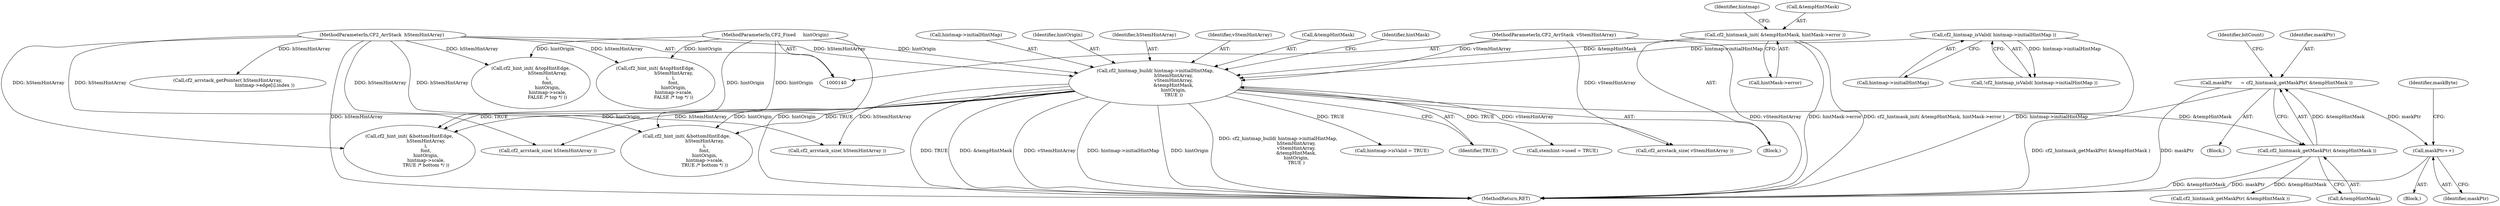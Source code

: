 digraph "0_savannah_2cdc4562f873237f1c77d43540537c7a721d3fd8@pointer" {
"1000342" [label="(Call,maskPtr++)"];
"1000216" [label="(Call,maskPtr      = cf2_hintmask_getMaskPtr( &tempHintMask ))"];
"1000218" [label="(Call,cf2_hintmask_getMaskPtr( &tempHintMask ))"];
"1000175" [label="(Call,cf2_hintmap_build( hintmap->initialHintMap,\n                         hStemHintArray,\n                         vStemHintArray,\n                         &tempHintMask,\n                         hintOrigin,\n                         TRUE ))"];
"1000164" [label="(Call,cf2_hintmap_isValid( hintmap->initialHintMap ))"];
"1000169" [label="(Call,cf2_hintmask_init( &tempHintMask, hintMask->error ))"];
"1000145" [label="(MethodParameterIn,CF2_Fixed     hintOrigin)"];
"1000142" [label="(MethodParameterIn,CF2_ArrStack  hStemHintArray)"];
"1000143" [label="(MethodParameterIn,CF2_ArrStack  vStemHintArray)"];
"1000165" [label="(Call,hintmap->initialHintMap)"];
"1000177" [label="(Identifier,hintmap)"];
"1000172" [label="(Call,hintMask->error)"];
"1000343" [label="(Identifier,maskPtr)"];
"1000345" [label="(Identifier,maskByte)"];
"1000219" [label="(Call,&tempHintMask)"];
"1000164" [label="(Call,cf2_hintmap_isValid( hintmap->initialHintMap ))"];
"1000176" [label="(Call,hintmap->initialHintMap)"];
"1000223" [label="(Call,cf2_arrstack_size( hStemHintArray ))"];
"1000183" [label="(Identifier,hintOrigin)"];
"1000169" [label="(Call,cf2_hintmask_init( &tempHintMask, hintMask->error ))"];
"1000195" [label="(Call,cf2_arrstack_size( vStemHintArray ))"];
"1000179" [label="(Identifier,hStemHintArray)"];
"1000170" [label="(Call,&tempHintMask)"];
"1000222" [label="(Identifier,bitCount)"];
"1000180" [label="(Identifier,vStemHintArray)"];
"1000284" [label="(Call,cf2_hint_init( &bottomHintEdge,\n                       hStemHintArray,\n                       i,\n                       font,\n                       hintOrigin,\n                       hintmap->scale,\n                       TRUE /* bottom */ ))"];
"1000218" [label="(Call,cf2_hintmask_getMaskPtr( &tempHintMask ))"];
"1000147" [label="(Block,)"];
"1000444" [label="(Call,cf2_hint_init( &bottomHintEdge,\n                         hStemHintArray,\n                         i,\n                         font,\n                         hintOrigin,\n                         hintmap->scale,\n                         TRUE /* bottom */ ))"];
"1000163" [label="(Call,!cf2_hintmap_isValid( hintmap->initialHintMap ))"];
"1000419" [label="(Call,cf2_hintmask_getMaskPtr( &tempHintMask ))"];
"1000342" [label="(Call,maskPtr++)"];
"1000181" [label="(Call,&tempHintMask)"];
"1000193" [label="(Call,cf2_arrstack_size( hStemHintArray ))"];
"1000521" [label="(Call,cf2_arrstack_getPointer( hStemHintArray,\n                                                   hintmap->edge[i].index ))"];
"1000566" [label="(Call,hintmap->isValid = TRUE)"];
"1000217" [label="(Identifier,maskPtr)"];
"1000143" [label="(MethodParameterIn,CF2_ArrStack  vStemHintArray)"];
"1000574" [label="(MethodReturn,RET)"];
"1000142" [label="(MethodParameterIn,CF2_ArrStack  hStemHintArray)"];
"1000295" [label="(Call,cf2_hint_init( &topHintEdge,\n                       hStemHintArray,\n                       i,\n                       font,\n                       hintOrigin,\n                       hintmap->scale,\n                       FALSE /* top */ ))"];
"1000188" [label="(Identifier,hintMask)"];
"1000455" [label="(Call,cf2_hint_init( &topHintEdge,\n                         hStemHintArray,\n                         i,\n                         font,\n                         hintOrigin,\n                         hintmap->scale,\n                         FALSE /* top */ ))"];
"1000341" [label="(Block,)"];
"1000216" [label="(Call,maskPtr      = cf2_hintmask_getMaskPtr( &tempHintMask ))"];
"1000184" [label="(Identifier,TRUE)"];
"1000175" [label="(Call,cf2_hintmap_build( hintmap->initialHintMap,\n                         hStemHintArray,\n                         vStemHintArray,\n                         &tempHintMask,\n                         hintOrigin,\n                         TRUE ))"];
"1000168" [label="(Block,)"];
"1000561" [label="(Call,stemhint->used = TRUE)"];
"1000145" [label="(MethodParameterIn,CF2_Fixed     hintOrigin)"];
"1000342" -> "1000341"  [label="AST: "];
"1000342" -> "1000343"  [label="CFG: "];
"1000343" -> "1000342"  [label="AST: "];
"1000345" -> "1000342"  [label="CFG: "];
"1000342" -> "1000574"  [label="DDG: maskPtr"];
"1000216" -> "1000342"  [label="DDG: maskPtr"];
"1000216" -> "1000147"  [label="AST: "];
"1000216" -> "1000218"  [label="CFG: "];
"1000217" -> "1000216"  [label="AST: "];
"1000218" -> "1000216"  [label="AST: "];
"1000222" -> "1000216"  [label="CFG: "];
"1000216" -> "1000574"  [label="DDG: maskPtr"];
"1000216" -> "1000574"  [label="DDG: cf2_hintmask_getMaskPtr( &tempHintMask )"];
"1000218" -> "1000216"  [label="DDG: &tempHintMask"];
"1000218" -> "1000219"  [label="CFG: "];
"1000219" -> "1000218"  [label="AST: "];
"1000218" -> "1000574"  [label="DDG: &tempHintMask"];
"1000175" -> "1000218"  [label="DDG: &tempHintMask"];
"1000218" -> "1000419"  [label="DDG: &tempHintMask"];
"1000175" -> "1000168"  [label="AST: "];
"1000175" -> "1000184"  [label="CFG: "];
"1000176" -> "1000175"  [label="AST: "];
"1000179" -> "1000175"  [label="AST: "];
"1000180" -> "1000175"  [label="AST: "];
"1000181" -> "1000175"  [label="AST: "];
"1000183" -> "1000175"  [label="AST: "];
"1000184" -> "1000175"  [label="AST: "];
"1000188" -> "1000175"  [label="CFG: "];
"1000175" -> "1000574"  [label="DDG: TRUE"];
"1000175" -> "1000574"  [label="DDG: &tempHintMask"];
"1000175" -> "1000574"  [label="DDG: vStemHintArray"];
"1000175" -> "1000574"  [label="DDG: hintmap->initialHintMap"];
"1000175" -> "1000574"  [label="DDG: hintOrigin"];
"1000175" -> "1000574"  [label="DDG: cf2_hintmap_build( hintmap->initialHintMap,\n                         hStemHintArray,\n                         vStemHintArray,\n                         &tempHintMask,\n                         hintOrigin,\n                         TRUE )"];
"1000164" -> "1000175"  [label="DDG: hintmap->initialHintMap"];
"1000169" -> "1000175"  [label="DDG: &tempHintMask"];
"1000145" -> "1000175"  [label="DDG: hintOrigin"];
"1000142" -> "1000175"  [label="DDG: hStemHintArray"];
"1000143" -> "1000175"  [label="DDG: vStemHintArray"];
"1000175" -> "1000193"  [label="DDG: hStemHintArray"];
"1000175" -> "1000195"  [label="DDG: vStemHintArray"];
"1000175" -> "1000223"  [label="DDG: hStemHintArray"];
"1000175" -> "1000284"  [label="DDG: hintOrigin"];
"1000175" -> "1000284"  [label="DDG: TRUE"];
"1000175" -> "1000444"  [label="DDG: hintOrigin"];
"1000175" -> "1000444"  [label="DDG: TRUE"];
"1000175" -> "1000561"  [label="DDG: TRUE"];
"1000175" -> "1000566"  [label="DDG: TRUE"];
"1000164" -> "1000163"  [label="AST: "];
"1000164" -> "1000165"  [label="CFG: "];
"1000165" -> "1000164"  [label="AST: "];
"1000163" -> "1000164"  [label="CFG: "];
"1000164" -> "1000574"  [label="DDG: hintmap->initialHintMap"];
"1000164" -> "1000163"  [label="DDG: hintmap->initialHintMap"];
"1000169" -> "1000168"  [label="AST: "];
"1000169" -> "1000172"  [label="CFG: "];
"1000170" -> "1000169"  [label="AST: "];
"1000172" -> "1000169"  [label="AST: "];
"1000177" -> "1000169"  [label="CFG: "];
"1000169" -> "1000574"  [label="DDG: hintMask->error"];
"1000169" -> "1000574"  [label="DDG: cf2_hintmask_init( &tempHintMask, hintMask->error )"];
"1000145" -> "1000140"  [label="AST: "];
"1000145" -> "1000574"  [label="DDG: hintOrigin"];
"1000145" -> "1000284"  [label="DDG: hintOrigin"];
"1000145" -> "1000295"  [label="DDG: hintOrigin"];
"1000145" -> "1000444"  [label="DDG: hintOrigin"];
"1000145" -> "1000455"  [label="DDG: hintOrigin"];
"1000142" -> "1000140"  [label="AST: "];
"1000142" -> "1000574"  [label="DDG: hStemHintArray"];
"1000142" -> "1000193"  [label="DDG: hStemHintArray"];
"1000142" -> "1000223"  [label="DDG: hStemHintArray"];
"1000142" -> "1000284"  [label="DDG: hStemHintArray"];
"1000142" -> "1000295"  [label="DDG: hStemHintArray"];
"1000142" -> "1000444"  [label="DDG: hStemHintArray"];
"1000142" -> "1000455"  [label="DDG: hStemHintArray"];
"1000142" -> "1000521"  [label="DDG: hStemHintArray"];
"1000143" -> "1000140"  [label="AST: "];
"1000143" -> "1000574"  [label="DDG: vStemHintArray"];
"1000143" -> "1000195"  [label="DDG: vStemHintArray"];
}
